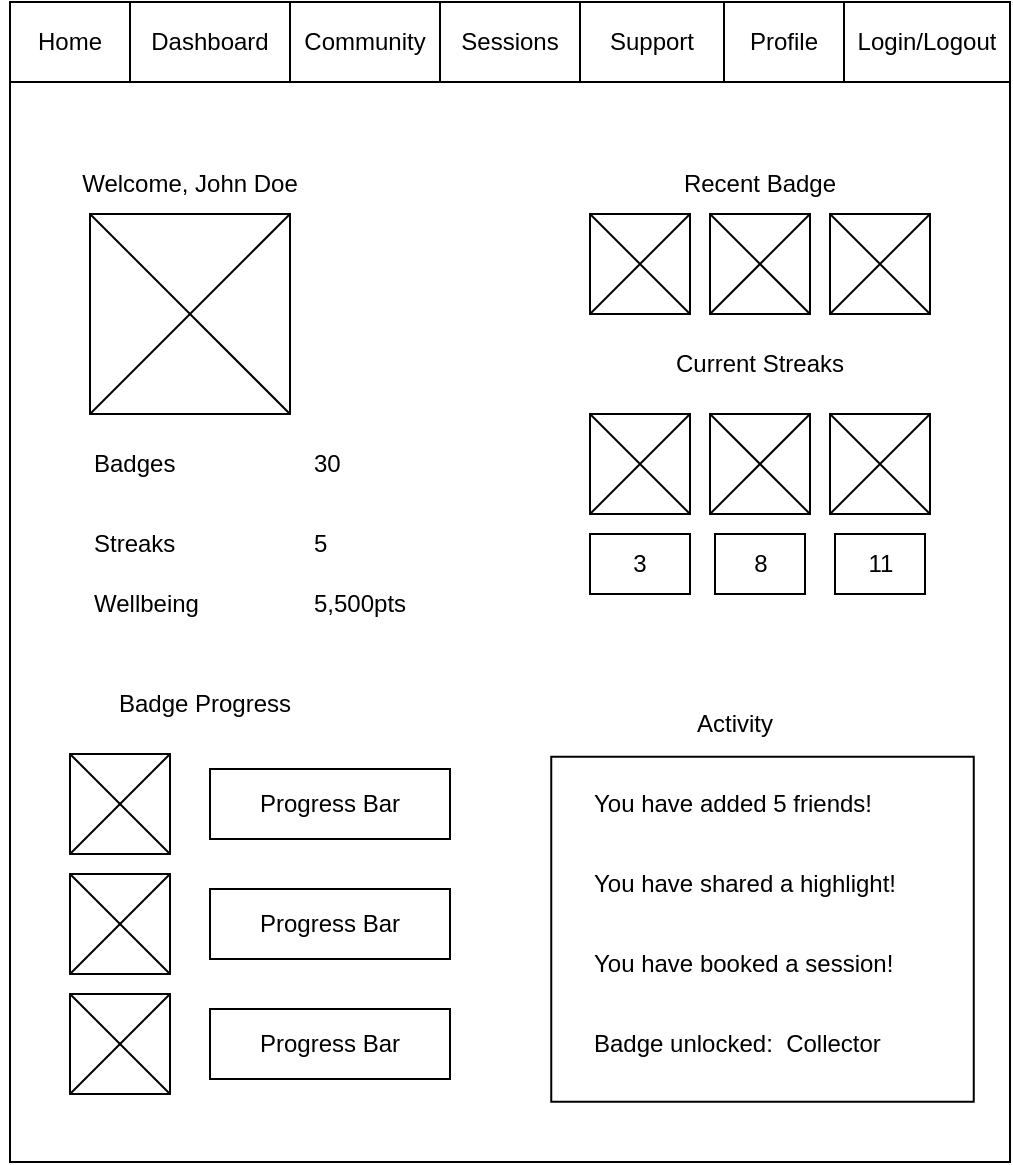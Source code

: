<mxfile version="28.1.1">
  <diagram name="Page-1" id="iAxHGqU6a12n9pJbnZjC">
    <mxGraphModel dx="1412" dy="1562" grid="1" gridSize="10" guides="1" tooltips="1" connect="1" arrows="1" fold="1" page="1" pageScale="1" pageWidth="1169" pageHeight="827" math="0" shadow="0">
      <root>
        <mxCell id="0" />
        <mxCell id="1" parent="0" />
        <mxCell id="t1sS4PIhFtuqnb2Qktt5-72" value="" style="group" vertex="1" connectable="0" parent="1">
          <mxGeometry x="580" y="-40" width="210" height="464" as="geometry" />
        </mxCell>
        <mxCell id="t1sS4PIhFtuqnb2Qktt5-73" value="" style="whiteSpace=wrap;html=1;aspect=fixed;" vertex="1" parent="t1sS4PIhFtuqnb2Qktt5-72">
          <mxGeometry width="50" height="50" as="geometry" />
        </mxCell>
        <mxCell id="t1sS4PIhFtuqnb2Qktt5-74" style="rounded=0;orthogonalLoop=1;jettySize=auto;html=1;exitX=0;exitY=0;exitDx=0;exitDy=0;entryX=1;entryY=1;entryDx=0;entryDy=0;endArrow=none;endFill=0;" edge="1" parent="t1sS4PIhFtuqnb2Qktt5-72" source="t1sS4PIhFtuqnb2Qktt5-73" target="t1sS4PIhFtuqnb2Qktt5-73">
          <mxGeometry relative="1" as="geometry" />
        </mxCell>
        <mxCell id="t1sS4PIhFtuqnb2Qktt5-75" style="rounded=0;orthogonalLoop=1;jettySize=auto;html=1;exitX=1;exitY=0;exitDx=0;exitDy=0;entryX=0;entryY=1;entryDx=0;entryDy=0;endArrow=none;endFill=0;" edge="1" parent="t1sS4PIhFtuqnb2Qktt5-72" source="t1sS4PIhFtuqnb2Qktt5-73" target="t1sS4PIhFtuqnb2Qktt5-73">
          <mxGeometry relative="1" as="geometry" />
        </mxCell>
        <mxCell id="t1sS4PIhFtuqnb2Qktt5-1" value="" style="rounded=0;whiteSpace=wrap;html=1;rotation=0;" vertex="1" parent="t1sS4PIhFtuqnb2Qktt5-72">
          <mxGeometry x="-290" y="-106" width="500" height="570" as="geometry" />
        </mxCell>
        <mxCell id="t1sS4PIhFtuqnb2Qktt5-87" value="" style="group" vertex="1" connectable="0" parent="t1sS4PIhFtuqnb2Qktt5-72">
          <mxGeometry y="-10" width="60" height="50" as="geometry" />
        </mxCell>
        <mxCell id="t1sS4PIhFtuqnb2Qktt5-88" value="" style="whiteSpace=wrap;html=1;aspect=fixed;" vertex="1" parent="t1sS4PIhFtuqnb2Qktt5-87">
          <mxGeometry width="50" height="50" as="geometry" />
        </mxCell>
        <mxCell id="t1sS4PIhFtuqnb2Qktt5-89" style="rounded=0;orthogonalLoop=1;jettySize=auto;html=1;exitX=0;exitY=0;exitDx=0;exitDy=0;entryX=1;entryY=1;entryDx=0;entryDy=0;endArrow=none;endFill=0;" edge="1" parent="t1sS4PIhFtuqnb2Qktt5-87" source="t1sS4PIhFtuqnb2Qktt5-88" target="t1sS4PIhFtuqnb2Qktt5-88">
          <mxGeometry relative="1" as="geometry" />
        </mxCell>
        <mxCell id="t1sS4PIhFtuqnb2Qktt5-90" style="rounded=0;orthogonalLoop=1;jettySize=auto;html=1;exitX=1;exitY=0;exitDx=0;exitDy=0;entryX=0;entryY=1;entryDx=0;entryDy=0;endArrow=none;endFill=0;" edge="1" parent="t1sS4PIhFtuqnb2Qktt5-87" source="t1sS4PIhFtuqnb2Qktt5-88" target="t1sS4PIhFtuqnb2Qktt5-88">
          <mxGeometry relative="1" as="geometry" />
        </mxCell>
        <mxCell id="t1sS4PIhFtuqnb2Qktt5-19" value="" style="group" vertex="1" connectable="0" parent="t1sS4PIhFtuqnb2Qktt5-72">
          <mxGeometry x="-250" y="-10" width="100" height="110" as="geometry" />
        </mxCell>
        <mxCell id="t1sS4PIhFtuqnb2Qktt5-20" value="" style="whiteSpace=wrap;html=1;aspect=fixed;" vertex="1" parent="t1sS4PIhFtuqnb2Qktt5-19">
          <mxGeometry width="100" height="100" as="geometry" />
        </mxCell>
        <mxCell id="t1sS4PIhFtuqnb2Qktt5-21" style="rounded=0;orthogonalLoop=1;jettySize=auto;html=1;exitX=0;exitY=0;exitDx=0;exitDy=0;entryX=1;entryY=1;entryDx=0;entryDy=0;endArrow=none;endFill=0;" edge="1" parent="t1sS4PIhFtuqnb2Qktt5-19" source="t1sS4PIhFtuqnb2Qktt5-20" target="t1sS4PIhFtuqnb2Qktt5-20">
          <mxGeometry relative="1" as="geometry" />
        </mxCell>
        <mxCell id="t1sS4PIhFtuqnb2Qktt5-22" style="rounded=0;orthogonalLoop=1;jettySize=auto;html=1;exitX=1;exitY=0;exitDx=0;exitDy=0;entryX=0;entryY=1;entryDx=0;entryDy=0;endArrow=none;endFill=0;" edge="1" parent="t1sS4PIhFtuqnb2Qktt5-19" source="t1sS4PIhFtuqnb2Qktt5-20" target="t1sS4PIhFtuqnb2Qktt5-20">
          <mxGeometry relative="1" as="geometry" />
        </mxCell>
        <mxCell id="t1sS4PIhFtuqnb2Qktt5-23" value="Welcome, John Doe" style="text;html=1;align=center;verticalAlign=middle;whiteSpace=wrap;rounded=0;" vertex="1" parent="t1sS4PIhFtuqnb2Qktt5-72">
          <mxGeometry x="-270" y="-40" width="140" height="30" as="geometry" />
        </mxCell>
        <mxCell id="t1sS4PIhFtuqnb2Qktt5-77" value="30" style="text;html=1;align=left;verticalAlign=middle;whiteSpace=wrap;rounded=0;" vertex="1" parent="t1sS4PIhFtuqnb2Qktt5-72">
          <mxGeometry x="-140" y="100" width="45" height="30" as="geometry" />
        </mxCell>
        <mxCell id="t1sS4PIhFtuqnb2Qktt5-78" value="5" style="text;html=1;align=left;verticalAlign=middle;whiteSpace=wrap;rounded=0;" vertex="1" parent="t1sS4PIhFtuqnb2Qktt5-72">
          <mxGeometry x="-140" y="140" width="45" height="30" as="geometry" />
        </mxCell>
        <mxCell id="t1sS4PIhFtuqnb2Qktt5-80" value="5,500pts" style="text;html=1;align=left;verticalAlign=middle;whiteSpace=wrap;rounded=0;" vertex="1" parent="t1sS4PIhFtuqnb2Qktt5-72">
          <mxGeometry x="-140" y="170" width="45" height="30" as="geometry" />
        </mxCell>
        <mxCell id="t1sS4PIhFtuqnb2Qktt5-57" value="Badges" style="text;html=1;align=left;verticalAlign=middle;whiteSpace=wrap;rounded=0;" vertex="1" parent="t1sS4PIhFtuqnb2Qktt5-72">
          <mxGeometry x="-250" y="100" width="45" height="30" as="geometry" />
        </mxCell>
        <mxCell id="t1sS4PIhFtuqnb2Qktt5-58" value="Streaks" style="text;html=1;align=left;verticalAlign=middle;whiteSpace=wrap;rounded=0;" vertex="1" parent="t1sS4PIhFtuqnb2Qktt5-72">
          <mxGeometry x="-250" y="140" width="45" height="30" as="geometry" />
        </mxCell>
        <mxCell id="t1sS4PIhFtuqnb2Qktt5-76" value="Wellbeing" style="text;html=1;align=left;verticalAlign=middle;whiteSpace=wrap;rounded=0;" vertex="1" parent="t1sS4PIhFtuqnb2Qktt5-72">
          <mxGeometry x="-250" y="170" width="45" height="30" as="geometry" />
        </mxCell>
        <mxCell id="t1sS4PIhFtuqnb2Qktt5-84" value="" style="rounded=0;whiteSpace=wrap;html=1;rotation=90;" vertex="1" parent="t1sS4PIhFtuqnb2Qktt5-72">
          <mxGeometry y="242" width="172.5" height="211.25" as="geometry" />
        </mxCell>
        <mxCell id="t1sS4PIhFtuqnb2Qktt5-82" value="Activity" style="text;html=1;align=center;verticalAlign=middle;whiteSpace=wrap;rounded=0;" vertex="1" parent="t1sS4PIhFtuqnb2Qktt5-72">
          <mxGeometry x="-30" y="230" width="205" height="30" as="geometry" />
        </mxCell>
        <mxCell id="t1sS4PIhFtuqnb2Qktt5-86" value="You have added 5 friends!" style="text;html=1;align=left;verticalAlign=middle;whiteSpace=wrap;rounded=0;" vertex="1" parent="t1sS4PIhFtuqnb2Qktt5-72">
          <mxGeometry y="270" width="142.5" height="30" as="geometry" />
        </mxCell>
        <mxCell id="t1sS4PIhFtuqnb2Qktt5-92" value="You have shared a highlight!" style="text;html=1;align=left;verticalAlign=middle;whiteSpace=wrap;rounded=0;" vertex="1" parent="t1sS4PIhFtuqnb2Qktt5-72">
          <mxGeometry y="310" width="171.5" height="30" as="geometry" />
        </mxCell>
        <mxCell id="t1sS4PIhFtuqnb2Qktt5-93" value="You have booked a session!" style="text;html=1;align=left;verticalAlign=middle;whiteSpace=wrap;rounded=0;" vertex="1" parent="t1sS4PIhFtuqnb2Qktt5-72">
          <mxGeometry y="350" width="171.5" height="30" as="geometry" />
        </mxCell>
        <mxCell id="t1sS4PIhFtuqnb2Qktt5-94" value="Badge unlocked:&amp;nbsp; Collector&amp;nbsp;" style="text;html=1;align=left;verticalAlign=middle;whiteSpace=wrap;rounded=0;" vertex="1" parent="t1sS4PIhFtuqnb2Qktt5-72">
          <mxGeometry y="390" width="171.5" height="30" as="geometry" />
        </mxCell>
        <mxCell id="t1sS4PIhFtuqnb2Qktt5-3" value="" style="shape=table;startSize=0;container=1;collapsible=0;childLayout=tableLayout;fontFamily=Arial;" vertex="1" parent="1">
          <mxGeometry x="290" y="-156" width="500" height="40" as="geometry" />
        </mxCell>
        <mxCell id="t1sS4PIhFtuqnb2Qktt5-4" value="" style="shape=tableRow;horizontal=0;startSize=0;swimlaneHead=0;swimlaneBody=0;strokeColor=inherit;top=0;left=0;bottom=0;right=0;collapsible=0;dropTarget=0;fillColor=none;points=[[0,0.5],[1,0.5]];portConstraint=eastwest;" vertex="1" parent="t1sS4PIhFtuqnb2Qktt5-3">
          <mxGeometry width="500" height="40" as="geometry" />
        </mxCell>
        <mxCell id="t1sS4PIhFtuqnb2Qktt5-5" value="Home" style="shape=partialRectangle;html=1;whiteSpace=wrap;connectable=0;strokeColor=inherit;overflow=hidden;fillColor=none;top=0;left=0;bottom=0;right=0;pointerEvents=1;" vertex="1" parent="t1sS4PIhFtuqnb2Qktt5-4">
          <mxGeometry width="60" height="40" as="geometry">
            <mxRectangle width="60" height="40" as="alternateBounds" />
          </mxGeometry>
        </mxCell>
        <mxCell id="t1sS4PIhFtuqnb2Qktt5-11" value="Dashboard" style="shape=partialRectangle;html=1;whiteSpace=wrap;connectable=0;strokeColor=inherit;overflow=hidden;fillColor=none;top=0;left=0;bottom=0;right=0;pointerEvents=1;" vertex="1" parent="t1sS4PIhFtuqnb2Qktt5-4">
          <mxGeometry x="60" width="80" height="40" as="geometry">
            <mxRectangle width="80" height="40" as="alternateBounds" />
          </mxGeometry>
        </mxCell>
        <mxCell id="t1sS4PIhFtuqnb2Qktt5-6" value="Community" style="shape=partialRectangle;html=1;whiteSpace=wrap;connectable=0;strokeColor=inherit;overflow=hidden;fillColor=none;top=0;left=0;bottom=0;right=0;pointerEvents=1;" vertex="1" parent="t1sS4PIhFtuqnb2Qktt5-4">
          <mxGeometry x="140" width="75" height="40" as="geometry">
            <mxRectangle width="75" height="40" as="alternateBounds" />
          </mxGeometry>
        </mxCell>
        <mxCell id="t1sS4PIhFtuqnb2Qktt5-10" value="Sessions" style="shape=partialRectangle;html=1;whiteSpace=wrap;connectable=0;strokeColor=inherit;overflow=hidden;fillColor=none;top=0;left=0;bottom=0;right=0;pointerEvents=1;" vertex="1" parent="t1sS4PIhFtuqnb2Qktt5-4">
          <mxGeometry x="215" width="70" height="40" as="geometry">
            <mxRectangle width="70" height="40" as="alternateBounds" />
          </mxGeometry>
        </mxCell>
        <mxCell id="t1sS4PIhFtuqnb2Qktt5-7" value="Support" style="shape=partialRectangle;html=1;whiteSpace=wrap;connectable=0;strokeColor=inherit;overflow=hidden;fillColor=none;top=0;left=0;bottom=0;right=0;pointerEvents=1;" vertex="1" parent="t1sS4PIhFtuqnb2Qktt5-4">
          <mxGeometry x="285" width="72" height="40" as="geometry">
            <mxRectangle width="72" height="40" as="alternateBounds" />
          </mxGeometry>
        </mxCell>
        <mxCell id="t1sS4PIhFtuqnb2Qktt5-8" value="Profile" style="shape=partialRectangle;html=1;whiteSpace=wrap;connectable=0;strokeColor=inherit;overflow=hidden;fillColor=none;top=0;left=0;bottom=0;right=0;pointerEvents=1;opacity=0;" vertex="1" parent="t1sS4PIhFtuqnb2Qktt5-4">
          <mxGeometry x="357" width="60" height="40" as="geometry">
            <mxRectangle width="60" height="40" as="alternateBounds" />
          </mxGeometry>
        </mxCell>
        <mxCell id="t1sS4PIhFtuqnb2Qktt5-9" value="Login/Logout" style="shape=partialRectangle;html=1;whiteSpace=wrap;connectable=0;strokeColor=inherit;overflow=hidden;fillColor=none;top=0;left=0;bottom=0;right=0;pointerEvents=1;" vertex="1" parent="t1sS4PIhFtuqnb2Qktt5-4">
          <mxGeometry x="417" width="83" height="40" as="geometry">
            <mxRectangle width="83" height="40" as="alternateBounds" />
          </mxGeometry>
        </mxCell>
        <mxCell id="t1sS4PIhFtuqnb2Qktt5-24" value="Recent Badge" style="text;html=1;align=center;verticalAlign=middle;whiteSpace=wrap;rounded=0;" vertex="1" parent="1">
          <mxGeometry x="590" y="-80" width="150" height="30" as="geometry" />
        </mxCell>
        <mxCell id="t1sS4PIhFtuqnb2Qktt5-25" value="Current Streaks" style="text;html=1;align=center;verticalAlign=middle;whiteSpace=wrap;rounded=0;" vertex="1" parent="1">
          <mxGeometry x="590" y="10" width="150" height="30" as="geometry" />
        </mxCell>
        <mxCell id="t1sS4PIhFtuqnb2Qktt5-27" value="" style="group" vertex="1" connectable="0" parent="1">
          <mxGeometry x="320" y="220" width="50" height="50" as="geometry" />
        </mxCell>
        <mxCell id="t1sS4PIhFtuqnb2Qktt5-28" value="" style="whiteSpace=wrap;html=1;aspect=fixed;" vertex="1" parent="t1sS4PIhFtuqnb2Qktt5-27">
          <mxGeometry width="50" height="50" as="geometry" />
        </mxCell>
        <mxCell id="t1sS4PIhFtuqnb2Qktt5-29" style="rounded=0;orthogonalLoop=1;jettySize=auto;html=1;exitX=0;exitY=0;exitDx=0;exitDy=0;entryX=1;entryY=1;entryDx=0;entryDy=0;endArrow=none;endFill=0;" edge="1" parent="t1sS4PIhFtuqnb2Qktt5-27" source="t1sS4PIhFtuqnb2Qktt5-28" target="t1sS4PIhFtuqnb2Qktt5-28">
          <mxGeometry relative="1" as="geometry" />
        </mxCell>
        <mxCell id="t1sS4PIhFtuqnb2Qktt5-30" style="rounded=0;orthogonalLoop=1;jettySize=auto;html=1;exitX=1;exitY=0;exitDx=0;exitDy=0;entryX=0;entryY=1;entryDx=0;entryDy=0;endArrow=none;endFill=0;" edge="1" parent="t1sS4PIhFtuqnb2Qktt5-27" source="t1sS4PIhFtuqnb2Qktt5-28" target="t1sS4PIhFtuqnb2Qktt5-28">
          <mxGeometry relative="1" as="geometry" />
        </mxCell>
        <mxCell id="t1sS4PIhFtuqnb2Qktt5-31" value="" style="group" vertex="1" connectable="0" parent="1">
          <mxGeometry x="640" y="-50" width="60" height="50" as="geometry" />
        </mxCell>
        <mxCell id="t1sS4PIhFtuqnb2Qktt5-32" value="" style="whiteSpace=wrap;html=1;aspect=fixed;" vertex="1" parent="t1sS4PIhFtuqnb2Qktt5-31">
          <mxGeometry width="50" height="50" as="geometry" />
        </mxCell>
        <mxCell id="t1sS4PIhFtuqnb2Qktt5-33" style="rounded=0;orthogonalLoop=1;jettySize=auto;html=1;exitX=0;exitY=0;exitDx=0;exitDy=0;entryX=1;entryY=1;entryDx=0;entryDy=0;endArrow=none;endFill=0;" edge="1" parent="t1sS4PIhFtuqnb2Qktt5-31" source="t1sS4PIhFtuqnb2Qktt5-32" target="t1sS4PIhFtuqnb2Qktt5-32">
          <mxGeometry relative="1" as="geometry" />
        </mxCell>
        <mxCell id="t1sS4PIhFtuqnb2Qktt5-34" style="rounded=0;orthogonalLoop=1;jettySize=auto;html=1;exitX=1;exitY=0;exitDx=0;exitDy=0;entryX=0;entryY=1;entryDx=0;entryDy=0;endArrow=none;endFill=0;" edge="1" parent="t1sS4PIhFtuqnb2Qktt5-31" source="t1sS4PIhFtuqnb2Qktt5-32" target="t1sS4PIhFtuqnb2Qktt5-32">
          <mxGeometry relative="1" as="geometry" />
        </mxCell>
        <mxCell id="t1sS4PIhFtuqnb2Qktt5-35" value="" style="group" vertex="1" connectable="0" parent="1">
          <mxGeometry x="700" y="-50" width="60" height="50" as="geometry" />
        </mxCell>
        <mxCell id="t1sS4PIhFtuqnb2Qktt5-36" value="" style="whiteSpace=wrap;html=1;aspect=fixed;" vertex="1" parent="t1sS4PIhFtuqnb2Qktt5-35">
          <mxGeometry width="50" height="50" as="geometry" />
        </mxCell>
        <mxCell id="t1sS4PIhFtuqnb2Qktt5-37" style="rounded=0;orthogonalLoop=1;jettySize=auto;html=1;exitX=0;exitY=0;exitDx=0;exitDy=0;entryX=1;entryY=1;entryDx=0;entryDy=0;endArrow=none;endFill=0;" edge="1" parent="t1sS4PIhFtuqnb2Qktt5-35" source="t1sS4PIhFtuqnb2Qktt5-36" target="t1sS4PIhFtuqnb2Qktt5-36">
          <mxGeometry relative="1" as="geometry" />
        </mxCell>
        <mxCell id="t1sS4PIhFtuqnb2Qktt5-38" style="rounded=0;orthogonalLoop=1;jettySize=auto;html=1;exitX=1;exitY=0;exitDx=0;exitDy=0;entryX=0;entryY=1;entryDx=0;entryDy=0;endArrow=none;endFill=0;" edge="1" parent="t1sS4PIhFtuqnb2Qktt5-35" source="t1sS4PIhFtuqnb2Qktt5-36" target="t1sS4PIhFtuqnb2Qktt5-36">
          <mxGeometry relative="1" as="geometry" />
        </mxCell>
        <mxCell id="t1sS4PIhFtuqnb2Qktt5-39" value="" style="group" vertex="1" connectable="0" parent="1">
          <mxGeometry x="580" y="50" width="50" height="50" as="geometry" />
        </mxCell>
        <mxCell id="t1sS4PIhFtuqnb2Qktt5-40" value="" style="whiteSpace=wrap;html=1;aspect=fixed;" vertex="1" parent="t1sS4PIhFtuqnb2Qktt5-39">
          <mxGeometry width="50" height="50" as="geometry" />
        </mxCell>
        <mxCell id="t1sS4PIhFtuqnb2Qktt5-41" style="rounded=0;orthogonalLoop=1;jettySize=auto;html=1;exitX=0;exitY=0;exitDx=0;exitDy=0;entryX=1;entryY=1;entryDx=0;entryDy=0;endArrow=none;endFill=0;" edge="1" parent="t1sS4PIhFtuqnb2Qktt5-39" source="t1sS4PIhFtuqnb2Qktt5-40" target="t1sS4PIhFtuqnb2Qktt5-40">
          <mxGeometry relative="1" as="geometry" />
        </mxCell>
        <mxCell id="t1sS4PIhFtuqnb2Qktt5-42" style="rounded=0;orthogonalLoop=1;jettySize=auto;html=1;exitX=1;exitY=0;exitDx=0;exitDy=0;entryX=0;entryY=1;entryDx=0;entryDy=0;endArrow=none;endFill=0;" edge="1" parent="t1sS4PIhFtuqnb2Qktt5-39" source="t1sS4PIhFtuqnb2Qktt5-40" target="t1sS4PIhFtuqnb2Qktt5-40">
          <mxGeometry relative="1" as="geometry" />
        </mxCell>
        <mxCell id="t1sS4PIhFtuqnb2Qktt5-44" value="" style="group" vertex="1" connectable="0" parent="1">
          <mxGeometry x="640" y="50" width="50" height="50" as="geometry" />
        </mxCell>
        <mxCell id="t1sS4PIhFtuqnb2Qktt5-45" value="" style="whiteSpace=wrap;html=1;aspect=fixed;" vertex="1" parent="t1sS4PIhFtuqnb2Qktt5-44">
          <mxGeometry width="50" height="50" as="geometry" />
        </mxCell>
        <mxCell id="t1sS4PIhFtuqnb2Qktt5-46" style="rounded=0;orthogonalLoop=1;jettySize=auto;html=1;exitX=0;exitY=0;exitDx=0;exitDy=0;entryX=1;entryY=1;entryDx=0;entryDy=0;endArrow=none;endFill=0;" edge="1" parent="t1sS4PIhFtuqnb2Qktt5-44" source="t1sS4PIhFtuqnb2Qktt5-45" target="t1sS4PIhFtuqnb2Qktt5-45">
          <mxGeometry relative="1" as="geometry" />
        </mxCell>
        <mxCell id="t1sS4PIhFtuqnb2Qktt5-47" style="rounded=0;orthogonalLoop=1;jettySize=auto;html=1;exitX=1;exitY=0;exitDx=0;exitDy=0;entryX=0;entryY=1;entryDx=0;entryDy=0;endArrow=none;endFill=0;" edge="1" parent="t1sS4PIhFtuqnb2Qktt5-44" source="t1sS4PIhFtuqnb2Qktt5-45" target="t1sS4PIhFtuqnb2Qktt5-45">
          <mxGeometry relative="1" as="geometry" />
        </mxCell>
        <mxCell id="t1sS4PIhFtuqnb2Qktt5-48" value="" style="group" vertex="1" connectable="0" parent="1">
          <mxGeometry x="700" y="50" width="50" height="50" as="geometry" />
        </mxCell>
        <mxCell id="t1sS4PIhFtuqnb2Qktt5-49" value="" style="whiteSpace=wrap;html=1;aspect=fixed;" vertex="1" parent="t1sS4PIhFtuqnb2Qktt5-48">
          <mxGeometry width="50" height="50" as="geometry" />
        </mxCell>
        <mxCell id="t1sS4PIhFtuqnb2Qktt5-50" style="rounded=0;orthogonalLoop=1;jettySize=auto;html=1;exitX=0;exitY=0;exitDx=0;exitDy=0;entryX=1;entryY=1;entryDx=0;entryDy=0;endArrow=none;endFill=0;" edge="1" parent="t1sS4PIhFtuqnb2Qktt5-48" source="t1sS4PIhFtuqnb2Qktt5-49" target="t1sS4PIhFtuqnb2Qktt5-49">
          <mxGeometry relative="1" as="geometry" />
        </mxCell>
        <mxCell id="t1sS4PIhFtuqnb2Qktt5-51" style="rounded=0;orthogonalLoop=1;jettySize=auto;html=1;exitX=1;exitY=0;exitDx=0;exitDy=0;entryX=0;entryY=1;entryDx=0;entryDy=0;endArrow=none;endFill=0;" edge="1" parent="t1sS4PIhFtuqnb2Qktt5-48" source="t1sS4PIhFtuqnb2Qktt5-49" target="t1sS4PIhFtuqnb2Qktt5-49">
          <mxGeometry relative="1" as="geometry" />
        </mxCell>
        <mxCell id="t1sS4PIhFtuqnb2Qktt5-53" value="3" style="rounded=0;whiteSpace=wrap;html=1;" vertex="1" parent="1">
          <mxGeometry x="580" y="110" width="50" height="30" as="geometry" />
        </mxCell>
        <mxCell id="t1sS4PIhFtuqnb2Qktt5-54" value="8" style="rounded=0;whiteSpace=wrap;html=1;" vertex="1" parent="1">
          <mxGeometry x="642.5" y="110" width="45" height="30" as="geometry" />
        </mxCell>
        <mxCell id="t1sS4PIhFtuqnb2Qktt5-56" value="11" style="rounded=0;whiteSpace=wrap;html=1;" vertex="1" parent="1">
          <mxGeometry x="702.5" y="110" width="45" height="30" as="geometry" />
        </mxCell>
        <mxCell id="t1sS4PIhFtuqnb2Qktt5-59" value="Badge Progress" style="text;html=1;align=center;verticalAlign=middle;whiteSpace=wrap;rounded=0;" vertex="1" parent="1">
          <mxGeometry x="285" y="180" width="205" height="30" as="geometry" />
        </mxCell>
        <mxCell id="t1sS4PIhFtuqnb2Qktt5-60" value="Progress Bar" style="rounded=0;whiteSpace=wrap;html=1;" vertex="1" parent="1">
          <mxGeometry x="390" y="227.5" width="120" height="35" as="geometry" />
        </mxCell>
        <mxCell id="t1sS4PIhFtuqnb2Qktt5-61" value="" style="group" vertex="1" connectable="0" parent="1">
          <mxGeometry x="320" y="280" width="50" height="50" as="geometry" />
        </mxCell>
        <mxCell id="t1sS4PIhFtuqnb2Qktt5-62" value="" style="whiteSpace=wrap;html=1;aspect=fixed;" vertex="1" parent="t1sS4PIhFtuqnb2Qktt5-61">
          <mxGeometry width="50" height="50" as="geometry" />
        </mxCell>
        <mxCell id="t1sS4PIhFtuqnb2Qktt5-63" style="rounded=0;orthogonalLoop=1;jettySize=auto;html=1;exitX=0;exitY=0;exitDx=0;exitDy=0;entryX=1;entryY=1;entryDx=0;entryDy=0;endArrow=none;endFill=0;" edge="1" parent="t1sS4PIhFtuqnb2Qktt5-61" source="t1sS4PIhFtuqnb2Qktt5-62" target="t1sS4PIhFtuqnb2Qktt5-62">
          <mxGeometry relative="1" as="geometry" />
        </mxCell>
        <mxCell id="t1sS4PIhFtuqnb2Qktt5-64" style="rounded=0;orthogonalLoop=1;jettySize=auto;html=1;exitX=1;exitY=0;exitDx=0;exitDy=0;entryX=0;entryY=1;entryDx=0;entryDy=0;endArrow=none;endFill=0;" edge="1" parent="t1sS4PIhFtuqnb2Qktt5-61" source="t1sS4PIhFtuqnb2Qktt5-62" target="t1sS4PIhFtuqnb2Qktt5-62">
          <mxGeometry relative="1" as="geometry" />
        </mxCell>
        <mxCell id="t1sS4PIhFtuqnb2Qktt5-65" value="Progress Bar" style="rounded=0;whiteSpace=wrap;html=1;" vertex="1" parent="1">
          <mxGeometry x="390" y="287.5" width="120" height="35" as="geometry" />
        </mxCell>
        <mxCell id="t1sS4PIhFtuqnb2Qktt5-67" value="Progress Bar" style="rounded=0;whiteSpace=wrap;html=1;" vertex="1" parent="1">
          <mxGeometry x="390" y="347.5" width="120" height="35" as="geometry" />
        </mxCell>
        <mxCell id="t1sS4PIhFtuqnb2Qktt5-68" value="" style="group" vertex="1" connectable="0" parent="1">
          <mxGeometry x="320" y="340" width="50" height="50" as="geometry" />
        </mxCell>
        <mxCell id="t1sS4PIhFtuqnb2Qktt5-69" value="" style="whiteSpace=wrap;html=1;aspect=fixed;" vertex="1" parent="t1sS4PIhFtuqnb2Qktt5-68">
          <mxGeometry width="50" height="50" as="geometry" />
        </mxCell>
        <mxCell id="t1sS4PIhFtuqnb2Qktt5-70" style="rounded=0;orthogonalLoop=1;jettySize=auto;html=1;exitX=0;exitY=0;exitDx=0;exitDy=0;entryX=1;entryY=1;entryDx=0;entryDy=0;endArrow=none;endFill=0;" edge="1" parent="t1sS4PIhFtuqnb2Qktt5-68" source="t1sS4PIhFtuqnb2Qktt5-69" target="t1sS4PIhFtuqnb2Qktt5-69">
          <mxGeometry relative="1" as="geometry" />
        </mxCell>
        <mxCell id="t1sS4PIhFtuqnb2Qktt5-71" style="rounded=0;orthogonalLoop=1;jettySize=auto;html=1;exitX=1;exitY=0;exitDx=0;exitDy=0;entryX=0;entryY=1;entryDx=0;entryDy=0;endArrow=none;endFill=0;" edge="1" parent="t1sS4PIhFtuqnb2Qktt5-68" source="t1sS4PIhFtuqnb2Qktt5-69" target="t1sS4PIhFtuqnb2Qktt5-69">
          <mxGeometry relative="1" as="geometry" />
        </mxCell>
      </root>
    </mxGraphModel>
  </diagram>
</mxfile>
